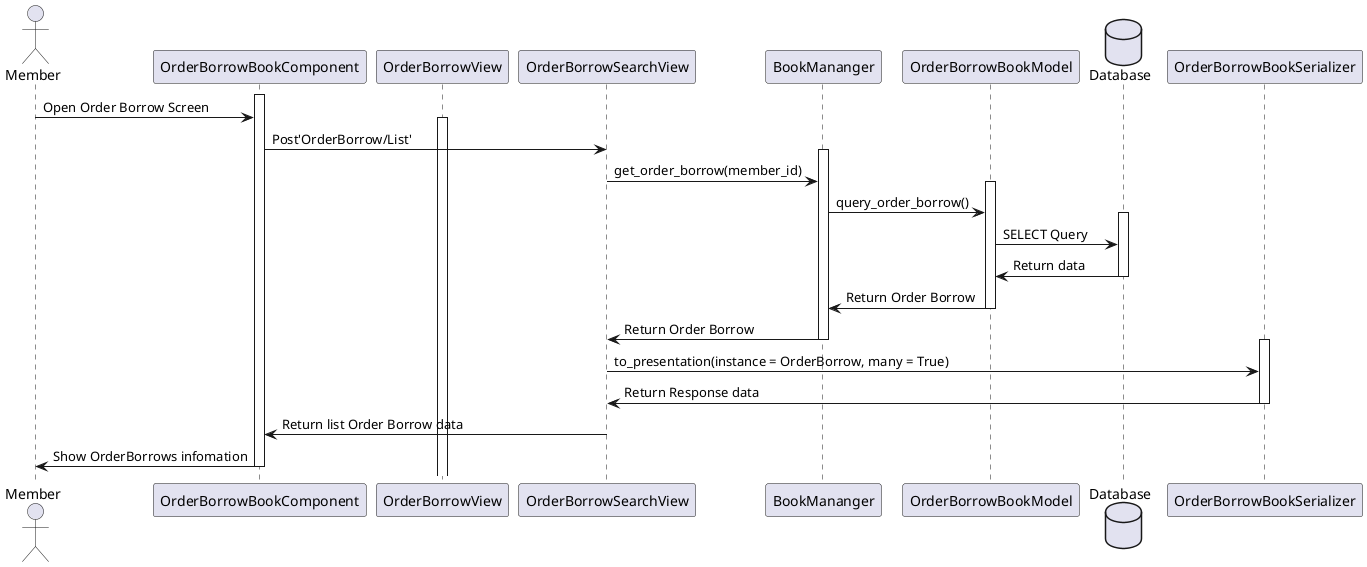 @startuml
actor Member
activate OrderBorrowBookComponent
Member -> OrderBorrowBookComponent: Open Order Borrow Screen
activate OrderBorrowView

OrderBorrowBookComponent -> OrderBorrowSearchView: Post'OrderBorrow/List'
activate BookMananger
OrderBorrowSearchView -> BookMananger: get_order_borrow(member_id)
activate OrderBorrowBookModel
BookMananger -> OrderBorrowBookModel: query_order_borrow()
database Database 
activate Database
OrderBorrowBookModel -> Database: SELECT Query
Database -> OrderBorrowBookModel: Return data
deactivate Database
OrderBorrowBookModel -> BookMananger: Return Order Borrow
deactivate OrderBorrowBookModel
BookMananger -> OrderBorrowSearchView: Return Order Borrow
deactivate BookMananger
activate OrderBorrowBookSerializer
OrderBorrowSearchView -> OrderBorrowBookSerializer: to_presentation(instance = OrderBorrow, many = True)
OrderBorrowBookSerializer -> OrderBorrowSearchView: Return Response data
deactivate OrderBorrowBookSerializer
OrderBorrowSearchView -> OrderBorrowBookComponent: Return list Order Borrow data

OrderBorrowBookComponent -> Member: Show OrderBorrows infomation
deactivate OrderBorrowBookComponent
@enduml